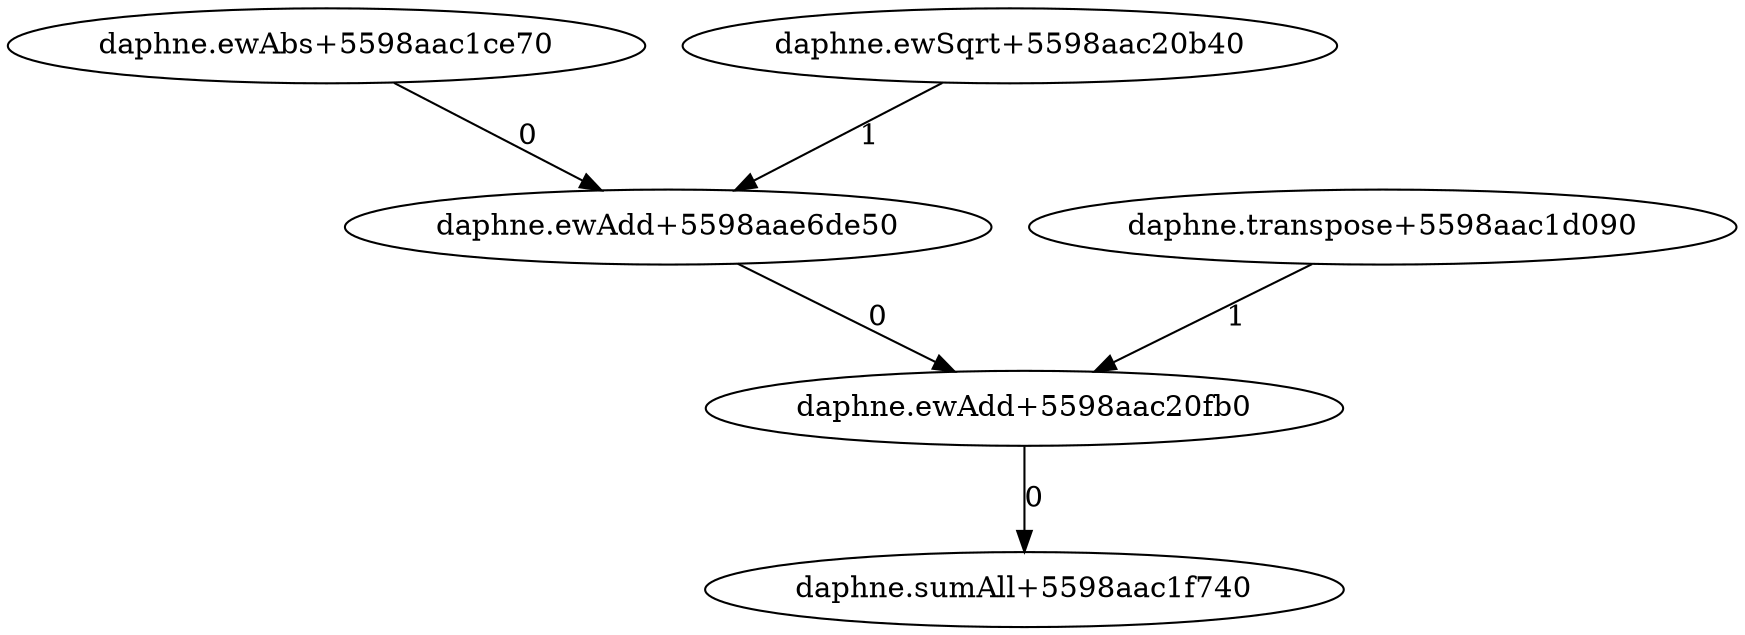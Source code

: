 digraph G {
"daphne.ewAdd+5598aac20fb0" -> "daphne.sumAll+5598aac1f740" [label="0"];
"daphne.ewAdd+5598aae6de50" -> "daphne.ewAdd+5598aac20fb0" [label="0"];
"daphne.transpose+5598aac1d090" -> "daphne.ewAdd+5598aac20fb0" [label="1"];
"daphne.ewAbs+5598aac1ce70" -> "daphne.ewAdd+5598aae6de50" [label="0"];
"daphne.ewSqrt+5598aac20b40" -> "daphne.ewAdd+5598aae6de50" [label="1"];
}